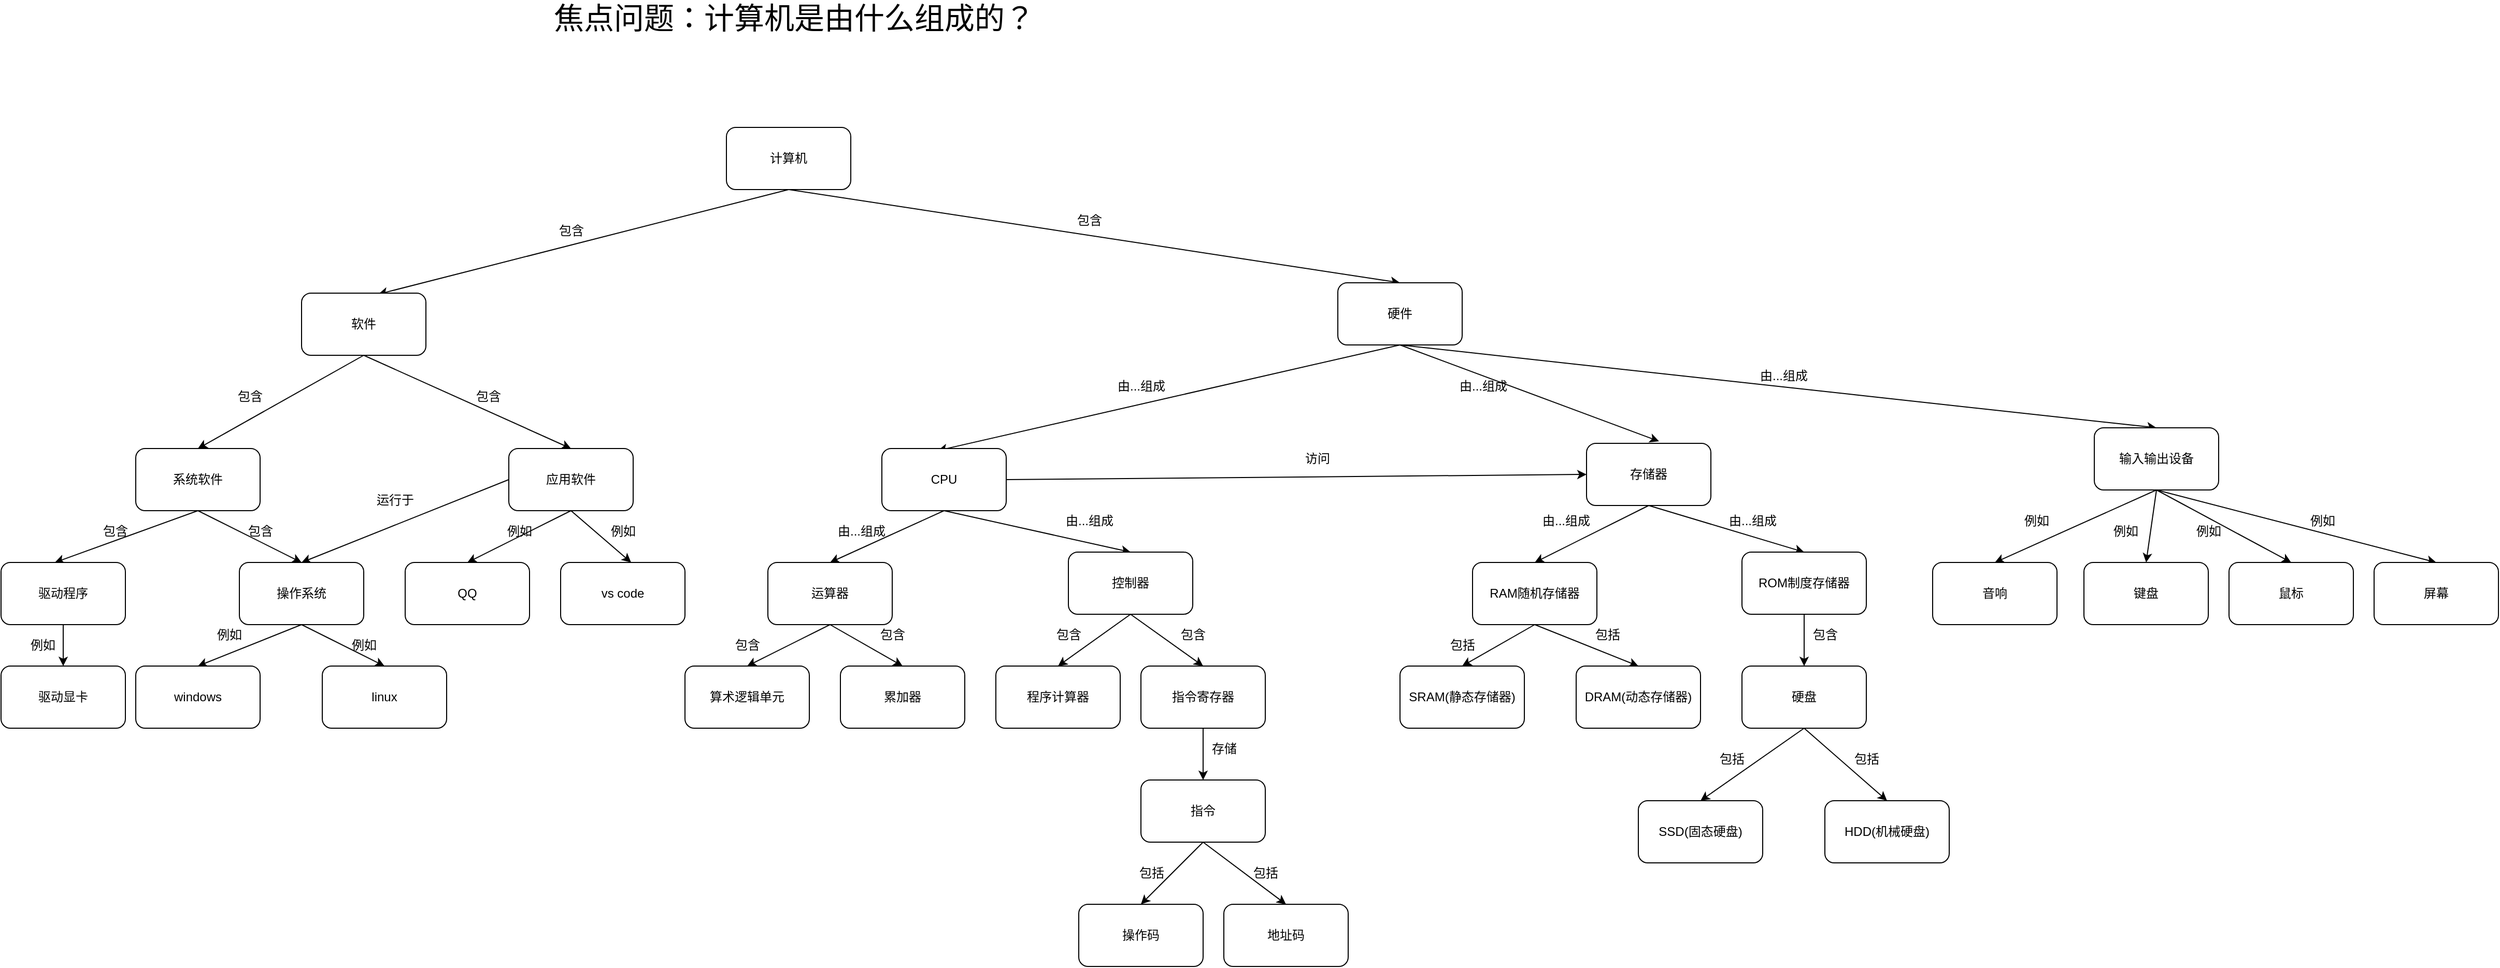 <mxfile version="13.4.8" type="device"><diagram id="H2u9PY-7MZu9oEDHzQBi" name="Page-1"><mxGraphModel dx="2249" dy="746" grid="1" gridSize="10" guides="1" tooltips="1" connect="1" arrows="1" fold="1" page="1" pageScale="1" pageWidth="827" pageHeight="1169" math="0" shadow="0"><root><mxCell id="0"/><mxCell id="1" parent="0"/><mxCell id="wB645It_1kcSeSxwhjyv-6" style="rounded=0;orthogonalLoop=1;jettySize=auto;html=1;entryX=0.617;entryY=0.017;entryDx=0;entryDy=0;entryPerimeter=0;exitX=0.5;exitY=1;exitDx=0;exitDy=0;" edge="1" parent="1" source="wB645It_1kcSeSxwhjyv-1" target="wB645It_1kcSeSxwhjyv-2"><mxGeometry relative="1" as="geometry"><mxPoint x="250" y="400" as="sourcePoint"/></mxGeometry></mxCell><mxCell id="wB645It_1kcSeSxwhjyv-8" style="edgeStyle=none;rounded=0;orthogonalLoop=1;jettySize=auto;html=1;exitX=0.5;exitY=1;exitDx=0;exitDy=0;entryX=0.5;entryY=0;entryDx=0;entryDy=0;" edge="1" parent="1" source="wB645It_1kcSeSxwhjyv-1" target="wB645It_1kcSeSxwhjyv-3"><mxGeometry relative="1" as="geometry"/></mxCell><mxCell id="wB645It_1kcSeSxwhjyv-1" value="计算机" style="rounded=1;whiteSpace=wrap;html=1;" vertex="1" parent="1"><mxGeometry x="490" y="250" width="120" height="60" as="geometry"/></mxCell><mxCell id="wB645It_1kcSeSxwhjyv-16" style="edgeStyle=none;rounded=0;orthogonalLoop=1;jettySize=auto;html=1;exitX=0.5;exitY=1;exitDx=0;exitDy=0;entryX=0.5;entryY=0;entryDx=0;entryDy=0;" edge="1" parent="1" source="wB645It_1kcSeSxwhjyv-2" target="wB645It_1kcSeSxwhjyv-4"><mxGeometry relative="1" as="geometry"/></mxCell><mxCell id="wB645It_1kcSeSxwhjyv-17" style="edgeStyle=none;rounded=0;orthogonalLoop=1;jettySize=auto;html=1;exitX=0.5;exitY=1;exitDx=0;exitDy=0;entryX=0.5;entryY=0;entryDx=0;entryDy=0;" edge="1" parent="1" source="wB645It_1kcSeSxwhjyv-2" target="wB645It_1kcSeSxwhjyv-5"><mxGeometry relative="1" as="geometry"/></mxCell><mxCell id="wB645It_1kcSeSxwhjyv-2" value="软件" style="rounded=1;whiteSpace=wrap;html=1;" vertex="1" parent="1"><mxGeometry x="80" y="410" width="120" height="60" as="geometry"/></mxCell><mxCell id="wB645It_1kcSeSxwhjyv-389" style="edgeStyle=none;rounded=0;orthogonalLoop=1;jettySize=auto;html=1;exitX=0.5;exitY=1;exitDx=0;exitDy=0;entryX=0.45;entryY=0.033;entryDx=0;entryDy=0;entryPerimeter=0;" edge="1" parent="1" source="wB645It_1kcSeSxwhjyv-3" target="wB645It_1kcSeSxwhjyv-388"><mxGeometry relative="1" as="geometry"/></mxCell><mxCell id="wB645It_1kcSeSxwhjyv-391" style="edgeStyle=none;rounded=0;orthogonalLoop=1;jettySize=auto;html=1;exitX=0.5;exitY=1;exitDx=0;exitDy=0;entryX=0.583;entryY=-0.033;entryDx=0;entryDy=0;entryPerimeter=0;" edge="1" parent="1" source="wB645It_1kcSeSxwhjyv-3" target="wB645It_1kcSeSxwhjyv-390"><mxGeometry relative="1" as="geometry"/></mxCell><mxCell id="wB645It_1kcSeSxwhjyv-433" style="edgeStyle=none;rounded=0;orthogonalLoop=1;jettySize=auto;html=1;exitX=0.5;exitY=1;exitDx=0;exitDy=0;entryX=0.5;entryY=0;entryDx=0;entryDy=0;" edge="1" parent="1" source="wB645It_1kcSeSxwhjyv-3" target="wB645It_1kcSeSxwhjyv-432"><mxGeometry relative="1" as="geometry"/></mxCell><mxCell id="wB645It_1kcSeSxwhjyv-3" value="硬件" style="rounded=1;whiteSpace=wrap;html=1;" vertex="1" parent="1"><mxGeometry x="1080" y="400" width="120" height="60" as="geometry"/></mxCell><mxCell id="wB645It_1kcSeSxwhjyv-13" style="edgeStyle=none;rounded=0;orthogonalLoop=1;jettySize=auto;html=1;exitX=0.5;exitY=1;exitDx=0;exitDy=0;entryX=0.433;entryY=0;entryDx=0;entryDy=0;entryPerimeter=0;" edge="1" parent="1" source="wB645It_1kcSeSxwhjyv-4" target="wB645It_1kcSeSxwhjyv-12"><mxGeometry relative="1" as="geometry"/></mxCell><mxCell id="wB645It_1kcSeSxwhjyv-15" style="edgeStyle=none;rounded=0;orthogonalLoop=1;jettySize=auto;html=1;exitX=0.5;exitY=1;exitDx=0;exitDy=0;entryX=0.5;entryY=0;entryDx=0;entryDy=0;" edge="1" parent="1" source="wB645It_1kcSeSxwhjyv-4" target="wB645It_1kcSeSxwhjyv-14"><mxGeometry relative="1" as="geometry"/></mxCell><mxCell id="wB645It_1kcSeSxwhjyv-4" value="系统软件&lt;span style=&quot;color: rgba(0 , 0 , 0 , 0) ; font-family: monospace ; font-size: 0px&quot;&gt;%3CmxGraphModel%3E%3Croot%3E%3CmxCell%20id%3D%220%22%2F%3E%3CmxCell%20id%3D%221%22%20parent%3D%220%22%2F%3E%3CmxCell%20id%3D%222%22%20value%3D%22%22%20style%3D%22rounded%3D1%3BwhiteSpace%3Dwrap%3Bhtml%3D1%3B%22%20vertex%3D%221%22%20parent%3D%221%22%3E%3CmxGeometry%20x%3D%22490%22%20y%3D%22555%22%20width%3D%22120%22%20height%3D%2260%22%20as%3D%22geometry%22%2F%3E%3C%2FmxCell%3E%3C%2Froot%3E%3C%2FmxGraphModel%3E&lt;/span&gt;" style="rounded=1;whiteSpace=wrap;html=1;" vertex="1" parent="1"><mxGeometry x="-80" y="560" width="120" height="60" as="geometry"/></mxCell><mxCell id="wB645It_1kcSeSxwhjyv-387" style="edgeStyle=none;rounded=0;orthogonalLoop=1;jettySize=auto;html=1;exitX=0.5;exitY=1;exitDx=0;exitDy=0;entryX=0.567;entryY=0;entryDx=0;entryDy=0;entryPerimeter=0;" edge="1" parent="1" source="wB645It_1kcSeSxwhjyv-5" target="wB645It_1kcSeSxwhjyv-386"><mxGeometry relative="1" as="geometry"/></mxCell><mxCell id="wB645It_1kcSeSxwhjyv-392" style="edgeStyle=none;rounded=0;orthogonalLoop=1;jettySize=auto;html=1;exitX=0;exitY=0.5;exitDx=0;exitDy=0;entryX=0.5;entryY=0;entryDx=0;entryDy=0;" edge="1" parent="1" source="wB645It_1kcSeSxwhjyv-5" target="wB645It_1kcSeSxwhjyv-14"><mxGeometry relative="1" as="geometry"/></mxCell><mxCell id="wB645It_1kcSeSxwhjyv-456" style="edgeStyle=none;rounded=0;orthogonalLoop=1;jettySize=auto;html=1;exitX=0.5;exitY=1;exitDx=0;exitDy=0;entryX=0.5;entryY=0;entryDx=0;entryDy=0;" edge="1" parent="1" source="wB645It_1kcSeSxwhjyv-5" target="wB645It_1kcSeSxwhjyv-384"><mxGeometry relative="1" as="geometry"/></mxCell><mxCell id="wB645It_1kcSeSxwhjyv-5" value="应用软件" style="rounded=1;whiteSpace=wrap;html=1;" vertex="1" parent="1"><mxGeometry x="280" y="560" width="120" height="60" as="geometry"/></mxCell><mxCell id="wB645It_1kcSeSxwhjyv-379" style="edgeStyle=none;rounded=0;orthogonalLoop=1;jettySize=auto;html=1;exitX=0.5;exitY=1;exitDx=0;exitDy=0;" edge="1" parent="1" source="wB645It_1kcSeSxwhjyv-12" target="wB645It_1kcSeSxwhjyv-378"><mxGeometry relative="1" as="geometry"/></mxCell><mxCell id="wB645It_1kcSeSxwhjyv-12" value="驱动程序" style="rounded=1;whiteSpace=wrap;html=1;" vertex="1" parent="1"><mxGeometry x="-210" y="670" width="120" height="60" as="geometry"/></mxCell><mxCell id="wB645It_1kcSeSxwhjyv-381" style="edgeStyle=none;rounded=0;orthogonalLoop=1;jettySize=auto;html=1;exitX=0.5;exitY=1;exitDx=0;exitDy=0;entryX=0.5;entryY=0;entryDx=0;entryDy=0;" edge="1" parent="1" source="wB645It_1kcSeSxwhjyv-14" target="wB645It_1kcSeSxwhjyv-380"><mxGeometry relative="1" as="geometry"/></mxCell><mxCell id="wB645It_1kcSeSxwhjyv-383" style="edgeStyle=none;rounded=0;orthogonalLoop=1;jettySize=auto;html=1;exitX=0.5;exitY=1;exitDx=0;exitDy=0;entryX=0.5;entryY=0;entryDx=0;entryDy=0;" edge="1" parent="1" source="wB645It_1kcSeSxwhjyv-14" target="wB645It_1kcSeSxwhjyv-382"><mxGeometry relative="1" as="geometry"/></mxCell><mxCell id="wB645It_1kcSeSxwhjyv-14" value="操作系统" style="rounded=1;whiteSpace=wrap;html=1;" vertex="1" parent="1"><mxGeometry x="20" y="670" width="120" height="60" as="geometry"/></mxCell><mxCell id="wB645It_1kcSeSxwhjyv-378" value="驱动显卡" style="rounded=1;whiteSpace=wrap;html=1;" vertex="1" parent="1"><mxGeometry x="-210" y="770" width="120" height="60" as="geometry"/></mxCell><mxCell id="wB645It_1kcSeSxwhjyv-380" value="windows" style="rounded=1;whiteSpace=wrap;html=1;" vertex="1" parent="1"><mxGeometry x="-80" y="770" width="120" height="60" as="geometry"/></mxCell><mxCell id="wB645It_1kcSeSxwhjyv-382" value="linux" style="rounded=1;whiteSpace=wrap;html=1;" vertex="1" parent="1"><mxGeometry x="100" y="770" width="120" height="60" as="geometry"/></mxCell><mxCell id="wB645It_1kcSeSxwhjyv-384" value="QQ" style="rounded=1;whiteSpace=wrap;html=1;" vertex="1" parent="1"><mxGeometry x="180" y="670" width="120" height="60" as="geometry"/></mxCell><mxCell id="wB645It_1kcSeSxwhjyv-386" value="vs code" style="rounded=1;whiteSpace=wrap;html=1;" vertex="1" parent="1"><mxGeometry x="330" y="670" width="120" height="60" as="geometry"/></mxCell><mxCell id="wB645It_1kcSeSxwhjyv-393" style="edgeStyle=none;rounded=0;orthogonalLoop=1;jettySize=auto;html=1;exitX=1;exitY=0.5;exitDx=0;exitDy=0;entryX=0;entryY=0.5;entryDx=0;entryDy=0;" edge="1" parent="1" source="wB645It_1kcSeSxwhjyv-388" target="wB645It_1kcSeSxwhjyv-390"><mxGeometry relative="1" as="geometry"/></mxCell><mxCell id="wB645It_1kcSeSxwhjyv-396" style="edgeStyle=none;rounded=0;orthogonalLoop=1;jettySize=auto;html=1;exitX=0.5;exitY=1;exitDx=0;exitDy=0;entryX=0.5;entryY=0;entryDx=0;entryDy=0;" edge="1" parent="1" source="wB645It_1kcSeSxwhjyv-388" target="wB645It_1kcSeSxwhjyv-394"><mxGeometry relative="1" as="geometry"/></mxCell><mxCell id="wB645It_1kcSeSxwhjyv-398" style="edgeStyle=none;rounded=0;orthogonalLoop=1;jettySize=auto;html=1;exitX=0.5;exitY=1;exitDx=0;exitDy=0;entryX=0.5;entryY=0;entryDx=0;entryDy=0;" edge="1" parent="1" source="wB645It_1kcSeSxwhjyv-388" target="wB645It_1kcSeSxwhjyv-397"><mxGeometry relative="1" as="geometry"/></mxCell><mxCell id="wB645It_1kcSeSxwhjyv-388" value="CPU" style="rounded=1;whiteSpace=wrap;html=1;" vertex="1" parent="1"><mxGeometry x="640" y="560" width="120" height="60" as="geometry"/></mxCell><mxCell id="wB645It_1kcSeSxwhjyv-418" style="edgeStyle=none;rounded=0;orthogonalLoop=1;jettySize=auto;html=1;exitX=0.5;exitY=1;exitDx=0;exitDy=0;entryX=0.5;entryY=0;entryDx=0;entryDy=0;" edge="1" parent="1" source="wB645It_1kcSeSxwhjyv-390" target="wB645It_1kcSeSxwhjyv-417"><mxGeometry relative="1" as="geometry"/></mxCell><mxCell id="wB645It_1kcSeSxwhjyv-419" style="edgeStyle=none;rounded=0;orthogonalLoop=1;jettySize=auto;html=1;exitX=0.5;exitY=1;exitDx=0;exitDy=0;entryX=0.5;entryY=0;entryDx=0;entryDy=0;" edge="1" parent="1" source="wB645It_1kcSeSxwhjyv-390" target="wB645It_1kcSeSxwhjyv-416"><mxGeometry relative="1" as="geometry"/></mxCell><mxCell id="wB645It_1kcSeSxwhjyv-390" value="存储器" style="rounded=1;whiteSpace=wrap;html=1;" vertex="1" parent="1"><mxGeometry x="1320" y="555" width="120" height="60" as="geometry"/></mxCell><mxCell id="wB645It_1kcSeSxwhjyv-400" style="edgeStyle=none;rounded=0;orthogonalLoop=1;jettySize=auto;html=1;exitX=0.5;exitY=1;exitDx=0;exitDy=0;entryX=0.5;entryY=0;entryDx=0;entryDy=0;" edge="1" parent="1" source="wB645It_1kcSeSxwhjyv-394" target="wB645It_1kcSeSxwhjyv-399"><mxGeometry relative="1" as="geometry"/></mxCell><mxCell id="wB645It_1kcSeSxwhjyv-402" style="edgeStyle=none;rounded=0;orthogonalLoop=1;jettySize=auto;html=1;exitX=0.5;exitY=1;exitDx=0;exitDy=0;entryX=0.5;entryY=0;entryDx=0;entryDy=0;" edge="1" parent="1" source="wB645It_1kcSeSxwhjyv-394" target="wB645It_1kcSeSxwhjyv-401"><mxGeometry relative="1" as="geometry"/></mxCell><mxCell id="wB645It_1kcSeSxwhjyv-394" value="运算器" style="rounded=1;whiteSpace=wrap;html=1;" vertex="1" parent="1"><mxGeometry x="530" y="670" width="120" height="60" as="geometry"/></mxCell><mxCell id="wB645It_1kcSeSxwhjyv-405" style="edgeStyle=none;rounded=0;orthogonalLoop=1;jettySize=auto;html=1;exitX=0.5;exitY=1;exitDx=0;exitDy=0;entryX=0.5;entryY=0;entryDx=0;entryDy=0;" edge="1" parent="1" source="wB645It_1kcSeSxwhjyv-397" target="wB645It_1kcSeSxwhjyv-403"><mxGeometry relative="1" as="geometry"/></mxCell><mxCell id="wB645It_1kcSeSxwhjyv-406" style="edgeStyle=none;rounded=0;orthogonalLoop=1;jettySize=auto;html=1;exitX=0.5;exitY=1;exitDx=0;exitDy=0;entryX=0.5;entryY=0;entryDx=0;entryDy=0;" edge="1" parent="1" source="wB645It_1kcSeSxwhjyv-397" target="wB645It_1kcSeSxwhjyv-404"><mxGeometry relative="1" as="geometry"/></mxCell><mxCell id="wB645It_1kcSeSxwhjyv-397" value="控制器" style="rounded=1;whiteSpace=wrap;html=1;" vertex="1" parent="1"><mxGeometry x="820" y="660" width="120" height="60" as="geometry"/></mxCell><mxCell id="wB645It_1kcSeSxwhjyv-399" value="算术逻辑单元" style="rounded=1;whiteSpace=wrap;html=1;" vertex="1" parent="1"><mxGeometry x="450" y="770" width="120" height="60" as="geometry"/></mxCell><mxCell id="wB645It_1kcSeSxwhjyv-401" value="累加器" style="rounded=1;whiteSpace=wrap;html=1;" vertex="1" parent="1"><mxGeometry x="600" y="770" width="120" height="60" as="geometry"/></mxCell><mxCell id="wB645It_1kcSeSxwhjyv-403" value="程序计算器" style="rounded=1;whiteSpace=wrap;html=1;" vertex="1" parent="1"><mxGeometry x="750" y="770" width="120" height="60" as="geometry"/></mxCell><mxCell id="wB645It_1kcSeSxwhjyv-408" style="edgeStyle=none;rounded=0;orthogonalLoop=1;jettySize=auto;html=1;exitX=0.5;exitY=1;exitDx=0;exitDy=0;" edge="1" parent="1" source="wB645It_1kcSeSxwhjyv-404" target="wB645It_1kcSeSxwhjyv-407"><mxGeometry relative="1" as="geometry"/></mxCell><mxCell id="wB645It_1kcSeSxwhjyv-404" value="指令寄存器" style="rounded=1;whiteSpace=wrap;html=1;" vertex="1" parent="1"><mxGeometry x="890" y="770" width="120" height="60" as="geometry"/></mxCell><mxCell id="wB645It_1kcSeSxwhjyv-411" style="edgeStyle=none;rounded=0;orthogonalLoop=1;jettySize=auto;html=1;exitX=0.5;exitY=1;exitDx=0;exitDy=0;entryX=0.5;entryY=0;entryDx=0;entryDy=0;" edge="1" parent="1" source="wB645It_1kcSeSxwhjyv-407" target="wB645It_1kcSeSxwhjyv-409"><mxGeometry relative="1" as="geometry"/></mxCell><mxCell id="wB645It_1kcSeSxwhjyv-412" style="edgeStyle=none;rounded=0;orthogonalLoop=1;jettySize=auto;html=1;exitX=0.5;exitY=1;exitDx=0;exitDy=0;entryX=0.5;entryY=0;entryDx=0;entryDy=0;" edge="1" parent="1" source="wB645It_1kcSeSxwhjyv-407" target="wB645It_1kcSeSxwhjyv-410"><mxGeometry relative="1" as="geometry"/></mxCell><mxCell id="wB645It_1kcSeSxwhjyv-407" value="指令" style="rounded=1;whiteSpace=wrap;html=1;" vertex="1" parent="1"><mxGeometry x="890" y="880" width="120" height="60" as="geometry"/></mxCell><mxCell id="wB645It_1kcSeSxwhjyv-409" value="操作码" style="rounded=1;whiteSpace=wrap;html=1;" vertex="1" parent="1"><mxGeometry x="830" y="1000" width="120" height="60" as="geometry"/></mxCell><mxCell id="wB645It_1kcSeSxwhjyv-410" value="地址码" style="rounded=1;whiteSpace=wrap;html=1;" vertex="1" parent="1"><mxGeometry x="970" y="1000" width="120" height="60" as="geometry"/></mxCell><mxCell id="wB645It_1kcSeSxwhjyv-426" style="edgeStyle=none;rounded=0;orthogonalLoop=1;jettySize=auto;html=1;exitX=0.5;exitY=1;exitDx=0;exitDy=0;entryX=0.5;entryY=0;entryDx=0;entryDy=0;" edge="1" parent="1" source="wB645It_1kcSeSxwhjyv-416" target="wB645It_1kcSeSxwhjyv-425"><mxGeometry relative="1" as="geometry"/></mxCell><mxCell id="wB645It_1kcSeSxwhjyv-416" value="ROM制度存储器" style="rounded=1;whiteSpace=wrap;html=1;" vertex="1" parent="1"><mxGeometry x="1470" y="660" width="120" height="60" as="geometry"/></mxCell><mxCell id="wB645It_1kcSeSxwhjyv-422" style="edgeStyle=none;rounded=0;orthogonalLoop=1;jettySize=auto;html=1;exitX=0.5;exitY=1;exitDx=0;exitDy=0;entryX=0.5;entryY=0;entryDx=0;entryDy=0;" edge="1" parent="1" source="wB645It_1kcSeSxwhjyv-417" target="wB645It_1kcSeSxwhjyv-421"><mxGeometry relative="1" as="geometry"/></mxCell><mxCell id="wB645It_1kcSeSxwhjyv-424" style="edgeStyle=none;rounded=0;orthogonalLoop=1;jettySize=auto;html=1;exitX=0.5;exitY=1;exitDx=0;exitDy=0;entryX=0.5;entryY=0;entryDx=0;entryDy=0;" edge="1" parent="1" source="wB645It_1kcSeSxwhjyv-417" target="wB645It_1kcSeSxwhjyv-423"><mxGeometry relative="1" as="geometry"/></mxCell><mxCell id="wB645It_1kcSeSxwhjyv-417" value="RAM随机存储器" style="rounded=1;whiteSpace=wrap;html=1;" vertex="1" parent="1"><mxGeometry x="1210" y="670" width="120" height="60" as="geometry"/></mxCell><mxCell id="wB645It_1kcSeSxwhjyv-421" value="SRAM(静态存储器)" style="rounded=1;whiteSpace=wrap;html=1;" vertex="1" parent="1"><mxGeometry x="1140" y="770" width="120" height="60" as="geometry"/></mxCell><mxCell id="wB645It_1kcSeSxwhjyv-423" value="DRAM(动态存储器)" style="rounded=1;whiteSpace=wrap;html=1;" vertex="1" parent="1"><mxGeometry x="1310" y="770" width="120" height="60" as="geometry"/></mxCell><mxCell id="wB645It_1kcSeSxwhjyv-430" style="edgeStyle=none;rounded=0;orthogonalLoop=1;jettySize=auto;html=1;exitX=0.5;exitY=1;exitDx=0;exitDy=0;entryX=0.5;entryY=0;entryDx=0;entryDy=0;" edge="1" parent="1" source="wB645It_1kcSeSxwhjyv-425" target="wB645It_1kcSeSxwhjyv-428"><mxGeometry relative="1" as="geometry"/></mxCell><mxCell id="wB645It_1kcSeSxwhjyv-431" style="edgeStyle=none;rounded=0;orthogonalLoop=1;jettySize=auto;html=1;exitX=0.5;exitY=1;exitDx=0;exitDy=0;entryX=0.5;entryY=0;entryDx=0;entryDy=0;" edge="1" parent="1" source="wB645It_1kcSeSxwhjyv-425" target="wB645It_1kcSeSxwhjyv-429"><mxGeometry relative="1" as="geometry"/></mxCell><mxCell id="wB645It_1kcSeSxwhjyv-425" value="硬盘" style="rounded=1;whiteSpace=wrap;html=1;" vertex="1" parent="1"><mxGeometry x="1470" y="770" width="120" height="60" as="geometry"/></mxCell><mxCell id="wB645It_1kcSeSxwhjyv-428" value="SSD(固态硬盘)" style="rounded=1;whiteSpace=wrap;html=1;" vertex="1" parent="1"><mxGeometry x="1370" y="900" width="120" height="60" as="geometry"/></mxCell><mxCell id="wB645It_1kcSeSxwhjyv-429" value="HDD(机械硬盘)" style="rounded=1;whiteSpace=wrap;html=1;" vertex="1" parent="1"><mxGeometry x="1550" y="900" width="120" height="60" as="geometry"/></mxCell><mxCell id="wB645It_1kcSeSxwhjyv-438" style="edgeStyle=none;rounded=0;orthogonalLoop=1;jettySize=auto;html=1;exitX=0.5;exitY=1;exitDx=0;exitDy=0;entryX=0.5;entryY=0;entryDx=0;entryDy=0;" edge="1" parent="1" source="wB645It_1kcSeSxwhjyv-432" target="wB645It_1kcSeSxwhjyv-434"><mxGeometry relative="1" as="geometry"/></mxCell><mxCell id="wB645It_1kcSeSxwhjyv-439" style="edgeStyle=none;rounded=0;orthogonalLoop=1;jettySize=auto;html=1;exitX=0.5;exitY=1;exitDx=0;exitDy=0;entryX=0.5;entryY=0;entryDx=0;entryDy=0;" edge="1" parent="1" source="wB645It_1kcSeSxwhjyv-432" target="wB645It_1kcSeSxwhjyv-435"><mxGeometry relative="1" as="geometry"/></mxCell><mxCell id="wB645It_1kcSeSxwhjyv-440" style="edgeStyle=none;rounded=0;orthogonalLoop=1;jettySize=auto;html=1;exitX=0.5;exitY=1;exitDx=0;exitDy=0;entryX=0.5;entryY=0;entryDx=0;entryDy=0;" edge="1" parent="1" source="wB645It_1kcSeSxwhjyv-432" target="wB645It_1kcSeSxwhjyv-436"><mxGeometry relative="1" as="geometry"/></mxCell><mxCell id="wB645It_1kcSeSxwhjyv-441" style="edgeStyle=none;rounded=0;orthogonalLoop=1;jettySize=auto;html=1;exitX=0.5;exitY=1;exitDx=0;exitDy=0;entryX=0.5;entryY=0;entryDx=0;entryDy=0;" edge="1" parent="1" source="wB645It_1kcSeSxwhjyv-432" target="wB645It_1kcSeSxwhjyv-437"><mxGeometry relative="1" as="geometry"/></mxCell><mxCell id="wB645It_1kcSeSxwhjyv-432" value="输入输出设备" style="rounded=1;whiteSpace=wrap;html=1;" vertex="1" parent="1"><mxGeometry x="1810" y="540" width="120" height="60" as="geometry"/></mxCell><mxCell id="wB645It_1kcSeSxwhjyv-434" value="音响" style="rounded=1;whiteSpace=wrap;html=1;" vertex="1" parent="1"><mxGeometry x="1654" y="670" width="120" height="60" as="geometry"/></mxCell><mxCell id="wB645It_1kcSeSxwhjyv-435" value="键盘" style="rounded=1;whiteSpace=wrap;html=1;" vertex="1" parent="1"><mxGeometry x="1800" y="670" width="120" height="60" as="geometry"/></mxCell><mxCell id="wB645It_1kcSeSxwhjyv-436" value="鼠标" style="rounded=1;whiteSpace=wrap;html=1;" vertex="1" parent="1"><mxGeometry x="1940" y="670" width="120" height="60" as="geometry"/></mxCell><mxCell id="wB645It_1kcSeSxwhjyv-437" value="屏幕" style="rounded=1;whiteSpace=wrap;html=1;" vertex="1" parent="1"><mxGeometry x="2080" y="670" width="120" height="60" as="geometry"/></mxCell><mxCell id="wB645It_1kcSeSxwhjyv-442" value="包含" style="text;html=1;resizable=0;autosize=1;align=center;verticalAlign=middle;points=[];fillColor=none;strokeColor=none;rounded=0;" vertex="1" parent="1"><mxGeometry x="320" y="340" width="40" height="20" as="geometry"/></mxCell><mxCell id="wB645It_1kcSeSxwhjyv-443" value="包含" style="text;html=1;resizable=0;autosize=1;align=center;verticalAlign=middle;points=[];fillColor=none;strokeColor=none;rounded=0;" vertex="1" parent="1"><mxGeometry x="820" y="330" width="40" height="20" as="geometry"/></mxCell><mxCell id="wB645It_1kcSeSxwhjyv-444" value="包含" style="text;html=1;resizable=0;autosize=1;align=center;verticalAlign=middle;points=[];fillColor=none;strokeColor=none;rounded=0;" vertex="1" parent="1"><mxGeometry x="10" y="500" width="40" height="20" as="geometry"/></mxCell><mxCell id="wB645It_1kcSeSxwhjyv-445" value="包含" style="text;html=1;resizable=0;autosize=1;align=center;verticalAlign=middle;points=[];fillColor=none;strokeColor=none;rounded=0;" vertex="1" parent="1"><mxGeometry x="240" y="500" width="40" height="20" as="geometry"/></mxCell><mxCell id="wB645It_1kcSeSxwhjyv-446" value="包含" style="text;html=1;resizable=0;autosize=1;align=center;verticalAlign=middle;points=[];fillColor=none;strokeColor=none;rounded=0;" vertex="1" parent="1"><mxGeometry x="-120" y="630" width="40" height="20" as="geometry"/></mxCell><mxCell id="wB645It_1kcSeSxwhjyv-447" value="包含" style="text;html=1;resizable=0;autosize=1;align=center;verticalAlign=middle;points=[];fillColor=none;strokeColor=none;rounded=0;" vertex="1" parent="1"><mxGeometry x="20" y="630" width="40" height="20" as="geometry"/></mxCell><mxCell id="wB645It_1kcSeSxwhjyv-448" value="运行于" style="text;html=1;resizable=0;autosize=1;align=center;verticalAlign=middle;points=[];fillColor=none;strokeColor=none;rounded=0;" vertex="1" parent="1"><mxGeometry x="145" y="600" width="50" height="20" as="geometry"/></mxCell><mxCell id="wB645It_1kcSeSxwhjyv-449" value="例如" style="text;html=1;resizable=0;autosize=1;align=center;verticalAlign=middle;points=[];fillColor=none;strokeColor=none;rounded=0;" vertex="1" parent="1"><mxGeometry x="-190" y="740" width="40" height="20" as="geometry"/></mxCell><mxCell id="wB645It_1kcSeSxwhjyv-450" value="例如" style="text;html=1;resizable=0;autosize=1;align=center;verticalAlign=middle;points=[];fillColor=none;strokeColor=none;rounded=0;" vertex="1" parent="1"><mxGeometry x="-10" y="730" width="40" height="20" as="geometry"/></mxCell><mxCell id="wB645It_1kcSeSxwhjyv-451" value="例如" style="text;html=1;resizable=0;autosize=1;align=center;verticalAlign=middle;points=[];fillColor=none;strokeColor=none;rounded=0;" vertex="1" parent="1"><mxGeometry x="120" y="740" width="40" height="20" as="geometry"/></mxCell><mxCell id="wB645It_1kcSeSxwhjyv-452" value="例如" style="text;html=1;resizable=0;autosize=1;align=center;verticalAlign=middle;points=[];fillColor=none;strokeColor=none;rounded=0;" vertex="1" parent="1"><mxGeometry x="270" y="630" width="40" height="20" as="geometry"/></mxCell><mxCell id="wB645It_1kcSeSxwhjyv-454" value="例如" style="text;html=1;resizable=0;autosize=1;align=center;verticalAlign=middle;points=[];fillColor=none;strokeColor=none;rounded=0;" vertex="1" parent="1"><mxGeometry x="370" y="630" width="40" height="20" as="geometry"/></mxCell><mxCell id="wB645It_1kcSeSxwhjyv-457" value="由...组成" style="text;html=1;resizable=0;autosize=1;align=center;verticalAlign=middle;points=[];fillColor=none;strokeColor=none;rounded=0;" vertex="1" parent="1"><mxGeometry x="860" y="490" width="60" height="20" as="geometry"/></mxCell><mxCell id="wB645It_1kcSeSxwhjyv-458" value="由...组成" style="text;html=1;resizable=0;autosize=1;align=center;verticalAlign=middle;points=[];fillColor=none;strokeColor=none;rounded=0;" vertex="1" parent="1"><mxGeometry x="1190" y="490" width="60" height="20" as="geometry"/></mxCell><mxCell id="wB645It_1kcSeSxwhjyv-459" value="由...组成" style="text;html=1;resizable=0;autosize=1;align=center;verticalAlign=middle;points=[];fillColor=none;strokeColor=none;rounded=0;" vertex="1" parent="1"><mxGeometry x="1480" y="480" width="60" height="20" as="geometry"/></mxCell><mxCell id="wB645It_1kcSeSxwhjyv-460" value="由...组成" style="text;html=1;resizable=0;autosize=1;align=center;verticalAlign=middle;points=[];fillColor=none;strokeColor=none;rounded=0;" vertex="1" parent="1"><mxGeometry x="590" y="630" width="60" height="20" as="geometry"/></mxCell><mxCell id="wB645It_1kcSeSxwhjyv-461" value="由...组成" style="text;html=1;resizable=0;autosize=1;align=center;verticalAlign=middle;points=[];fillColor=none;strokeColor=none;rounded=0;" vertex="1" parent="1"><mxGeometry x="810" y="620" width="60" height="20" as="geometry"/></mxCell><mxCell id="wB645It_1kcSeSxwhjyv-462" value="包含" style="text;html=1;resizable=0;autosize=1;align=center;verticalAlign=middle;points=[];fillColor=none;strokeColor=none;rounded=0;" vertex="1" parent="1"><mxGeometry x="630" y="730" width="40" height="20" as="geometry"/></mxCell><mxCell id="wB645It_1kcSeSxwhjyv-463" value="包含" style="text;html=1;resizable=0;autosize=1;align=center;verticalAlign=middle;points=[];fillColor=none;strokeColor=none;rounded=0;" vertex="1" parent="1"><mxGeometry x="490" y="740" width="40" height="20" as="geometry"/></mxCell><mxCell id="wB645It_1kcSeSxwhjyv-464" value="包含" style="text;html=1;resizable=0;autosize=1;align=center;verticalAlign=middle;points=[];fillColor=none;strokeColor=none;rounded=0;" vertex="1" parent="1"><mxGeometry x="800" y="730" width="40" height="20" as="geometry"/></mxCell><mxCell id="wB645It_1kcSeSxwhjyv-465" value="包含" style="text;html=1;resizable=0;autosize=1;align=center;verticalAlign=middle;points=[];fillColor=none;strokeColor=none;rounded=0;" vertex="1" parent="1"><mxGeometry x="920" y="730" width="40" height="20" as="geometry"/></mxCell><mxCell id="wB645It_1kcSeSxwhjyv-466" value="存储" style="text;html=1;resizable=0;autosize=1;align=center;verticalAlign=middle;points=[];fillColor=none;strokeColor=none;rounded=0;" vertex="1" parent="1"><mxGeometry x="950" y="840" width="40" height="20" as="geometry"/></mxCell><mxCell id="wB645It_1kcSeSxwhjyv-467" value="包括" style="text;html=1;resizable=0;autosize=1;align=center;verticalAlign=middle;points=[];fillColor=none;strokeColor=none;rounded=0;" vertex="1" parent="1"><mxGeometry x="880" y="960" width="40" height="20" as="geometry"/></mxCell><mxCell id="wB645It_1kcSeSxwhjyv-468" value="包括" style="text;html=1;resizable=0;autosize=1;align=center;verticalAlign=middle;points=[];fillColor=none;strokeColor=none;rounded=0;" vertex="1" parent="1"><mxGeometry x="990" y="960" width="40" height="20" as="geometry"/></mxCell><mxCell id="wB645It_1kcSeSxwhjyv-469" value="由...组成" style="text;html=1;resizable=0;autosize=1;align=center;verticalAlign=middle;points=[];fillColor=none;strokeColor=none;rounded=0;" vertex="1" parent="1"><mxGeometry x="1270" y="620" width="60" height="20" as="geometry"/></mxCell><mxCell id="wB645It_1kcSeSxwhjyv-470" value="由...组成" style="text;html=1;resizable=0;autosize=1;align=center;verticalAlign=middle;points=[];fillColor=none;strokeColor=none;rounded=0;" vertex="1" parent="1"><mxGeometry x="1450" y="620" width="60" height="20" as="geometry"/></mxCell><mxCell id="wB645It_1kcSeSxwhjyv-472" value="包括" style="text;html=1;resizable=0;autosize=1;align=center;verticalAlign=middle;points=[];fillColor=none;strokeColor=none;rounded=0;" vertex="1" parent="1"><mxGeometry x="1180" y="740" width="40" height="20" as="geometry"/></mxCell><mxCell id="wB645It_1kcSeSxwhjyv-473" value="包括" style="text;html=1;resizable=0;autosize=1;align=center;verticalAlign=middle;points=[];fillColor=none;strokeColor=none;rounded=0;" vertex="1" parent="1"><mxGeometry x="1320" y="730" width="40" height="20" as="geometry"/></mxCell><mxCell id="wB645It_1kcSeSxwhjyv-474" value="包括" style="text;html=1;resizable=0;autosize=1;align=center;verticalAlign=middle;points=[];fillColor=none;strokeColor=none;rounded=0;" vertex="1" parent="1"><mxGeometry x="1440" y="850" width="40" height="20" as="geometry"/></mxCell><mxCell id="wB645It_1kcSeSxwhjyv-475" value="包括" style="text;html=1;resizable=0;autosize=1;align=center;verticalAlign=middle;points=[];fillColor=none;strokeColor=none;rounded=0;" vertex="1" parent="1"><mxGeometry x="1570" y="850" width="40" height="20" as="geometry"/></mxCell><mxCell id="wB645It_1kcSeSxwhjyv-476" value="包含" style="text;html=1;resizable=0;autosize=1;align=center;verticalAlign=middle;points=[];fillColor=none;strokeColor=none;rounded=0;" vertex="1" parent="1"><mxGeometry x="1530" y="730" width="40" height="20" as="geometry"/></mxCell><mxCell id="wB645It_1kcSeSxwhjyv-477" value="例如" style="text;html=1;resizable=0;autosize=1;align=center;verticalAlign=middle;points=[];fillColor=none;strokeColor=none;rounded=0;" vertex="1" parent="1"><mxGeometry x="1734" y="620" width="40" height="20" as="geometry"/></mxCell><mxCell id="wB645It_1kcSeSxwhjyv-478" value="例如" style="text;html=1;resizable=0;autosize=1;align=center;verticalAlign=middle;points=[];fillColor=none;strokeColor=none;rounded=0;" vertex="1" parent="1"><mxGeometry x="1820" y="630" width="40" height="20" as="geometry"/></mxCell><mxCell id="wB645It_1kcSeSxwhjyv-479" value="例如" style="text;html=1;resizable=0;autosize=1;align=center;verticalAlign=middle;points=[];fillColor=none;strokeColor=none;rounded=0;" vertex="1" parent="1"><mxGeometry x="1900" y="630" width="40" height="20" as="geometry"/></mxCell><mxCell id="wB645It_1kcSeSxwhjyv-482" value="例如" style="text;html=1;resizable=0;autosize=1;align=center;verticalAlign=middle;points=[];fillColor=none;strokeColor=none;rounded=0;" vertex="1" parent="1"><mxGeometry x="2010" y="620" width="40" height="20" as="geometry"/></mxCell><mxCell id="wB645It_1kcSeSxwhjyv-483" value="访问" style="text;html=1;resizable=0;autosize=1;align=center;verticalAlign=middle;points=[];fillColor=none;strokeColor=none;rounded=0;" vertex="1" parent="1"><mxGeometry x="1040" y="560" width="40" height="20" as="geometry"/></mxCell><mxCell id="wB645It_1kcSeSxwhjyv-484" value="&lt;span style=&quot;font-size: 29px&quot;&gt;焦点问题：计算机是由什么组成的？&lt;/span&gt;" style="text;html=1;resizable=0;autosize=1;align=center;verticalAlign=middle;points=[];fillColor=none;strokeColor=none;rounded=0;" vertex="1" parent="1"><mxGeometry x="315" y="130" width="480" height="30" as="geometry"/></mxCell></root></mxGraphModel></diagram></mxfile>